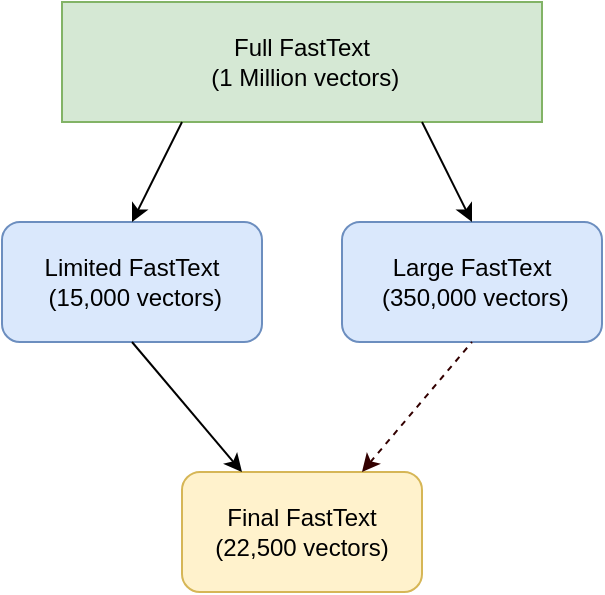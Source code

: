 <mxfile version="12.2.2" type="device" pages="1"><diagram id="KPsIVZdt4jKjkqMWYuWd" name="Page-1"><mxGraphModel dx="677" dy="699" grid="1" gridSize="10" guides="1" tooltips="1" connect="1" arrows="1" fold="1" page="1" pageScale="1" pageWidth="850" pageHeight="1100" math="0" shadow="0"><root><mxCell id="0"/><mxCell id="1" parent="0"/><mxCell id="MSZ9XSOh-GFk16_fx3pR-35" value="Full FastText&lt;br&gt;&amp;nbsp;(1 Million vectors)" style="rounded=0;whiteSpace=wrap;html=1;fillColor=#d5e8d4;strokeColor=#82b366;" parent="1" vertex="1"><mxGeometry x="305" y="20" width="240" height="60" as="geometry"/></mxCell><mxCell id="MSZ9XSOh-GFk16_fx3pR-36" value="Limited FastText&lt;br&gt;&amp;nbsp;(15,000 vectors)" style="rounded=1;whiteSpace=wrap;html=1;fillColor=#dae8fc;strokeColor=#6c8ebf;" parent="1" vertex="1"><mxGeometry x="275" y="130" width="130" height="60" as="geometry"/></mxCell><mxCell id="MSZ9XSOh-GFk16_fx3pR-37" value="Large FastText&lt;br&gt;&amp;nbsp;(350,000 vectors)" style="rounded=1;whiteSpace=wrap;html=1;fillColor=#dae8fc;strokeColor=#6c8ebf;" parent="1" vertex="1"><mxGeometry x="445" y="130" width="130" height="60" as="geometry"/></mxCell><mxCell id="MSZ9XSOh-GFk16_fx3pR-38" value="Final FastText&lt;br&gt;(22,500 vectors)" style="rounded=1;whiteSpace=wrap;html=1;fillColor=#fff2cc;strokeColor=#d6b656;" parent="1" vertex="1"><mxGeometry x="365" y="255" width="120" height="60" as="geometry"/></mxCell><mxCell id="MSZ9XSOh-GFk16_fx3pR-39" value="" style="endArrow=classic;html=1;entryX=0.5;entryY=0;entryDx=0;entryDy=0;exitX=0.25;exitY=1;exitDx=0;exitDy=0;" parent="1" source="MSZ9XSOh-GFk16_fx3pR-35" target="MSZ9XSOh-GFk16_fx3pR-36" edge="1"><mxGeometry width="50" height="50" relative="1" as="geometry"><mxPoint x="295" y="90" as="sourcePoint"/><mxPoint x="345" y="80" as="targetPoint"/></mxGeometry></mxCell><mxCell id="MSZ9XSOh-GFk16_fx3pR-40" value="" style="endArrow=classic;html=1;entryX=0.5;entryY=0;entryDx=0;entryDy=0;exitX=0.75;exitY=1;exitDx=0;exitDy=0;" parent="1" source="MSZ9XSOh-GFk16_fx3pR-35" target="MSZ9XSOh-GFk16_fx3pR-37" edge="1"><mxGeometry width="50" height="50" relative="1" as="geometry"><mxPoint x="465" y="80" as="sourcePoint"/><mxPoint x="395" y="130" as="targetPoint"/></mxGeometry></mxCell><mxCell id="MSZ9XSOh-GFk16_fx3pR-41" value="" style="endArrow=classic;html=1;entryX=0.25;entryY=0;entryDx=0;entryDy=0;exitX=0.5;exitY=1;exitDx=0;exitDy=0;" parent="1" source="MSZ9XSOh-GFk16_fx3pR-36" target="MSZ9XSOh-GFk16_fx3pR-38" edge="1"><mxGeometry width="50" height="50" relative="1" as="geometry"><mxPoint x="295" y="190" as="sourcePoint"/><mxPoint x="345" y="140" as="targetPoint"/></mxGeometry></mxCell><mxCell id="MSZ9XSOh-GFk16_fx3pR-42" value="" style="endArrow=none;dashed=1;html=1;exitX=0.75;exitY=0;exitDx=0;exitDy=0;sourcePerimeterSpacing=0;strokeColor=#330000;startArrow=classic;startFill=1;entryX=0.5;entryY=1;entryDx=0;entryDy=0;" parent="1" source="MSZ9XSOh-GFk16_fx3pR-38" target="MSZ9XSOh-GFk16_fx3pR-37" edge="1"><mxGeometry width="50" height="50" relative="1" as="geometry"><mxPoint x="495" y="240" as="sourcePoint"/><mxPoint x="545" y="190" as="targetPoint"/></mxGeometry></mxCell></root></mxGraphModel></diagram></mxfile>